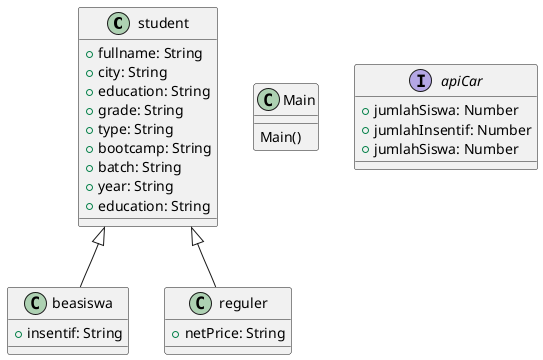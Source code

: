 @startuml classdiagram-bootcamp

class student {
    +fullname: String
    +city: String
    +education: String
    +grade: String
    +type: String
    +bootcamp: String
    +batch: String
    +year: String
    +education: String  
}
 '//menggunakan --|> sama dengan extends
class beasiswa extends student{
    +insentif: String

}

class reguler extends student{
    +netPrice: String

}

class Main {
    Main()
}

interface apiCar{
    +jumlahSiswa: Number
    +jumlahInsentif: Number
    +jumlahSiswa: Number
}



@enduml

